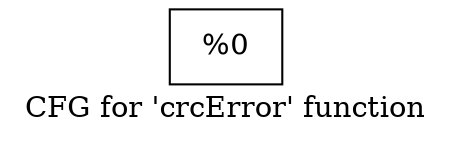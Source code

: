 digraph "CFG for 'crcError' function" {
	label="CFG for 'crcError' function";

	Node0x1a82460 [shape=record,label="{%0}"];
}
